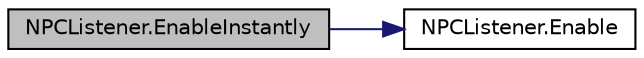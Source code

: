 digraph "NPCListener.EnableInstantly"
{
  edge [fontname="Helvetica",fontsize="10",labelfontname="Helvetica",labelfontsize="10"];
  node [fontname="Helvetica",fontsize="10",shape=record];
  rankdir="LR";
  Node10 [label="NPCListener.EnableInstantly",height=0.2,width=0.4,color="black", fillcolor="grey75", style="filled", fontcolor="black"];
  Node10 -> Node11 [color="midnightblue",fontsize="10",style="solid",fontname="Helvetica"];
  Node11 [label="NPCListener.Enable",height=0.2,width=0.4,color="black", fillcolor="white", style="filled",URL="$class_n_p_c_listener.html#afbb195cda2624b4965b84992149b4832",tooltip="Adds a npc group a name in the list of toEnable group for enabling latter "];
}
